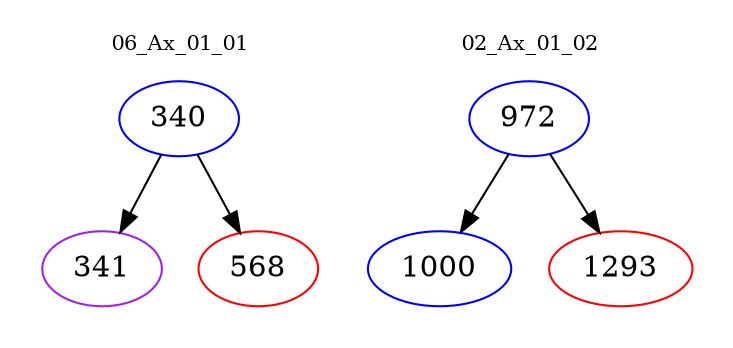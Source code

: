 digraph{
subgraph cluster_0 {
color = white
label = "06_Ax_01_01";
fontsize=10;
T0_340 [label="340", color="blue"]
T0_340 -> T0_341 [color="black"]
T0_341 [label="341", color="purple"]
T0_340 -> T0_568 [color="black"]
T0_568 [label="568", color="red"]
}
subgraph cluster_1 {
color = white
label = "02_Ax_01_02";
fontsize=10;
T1_972 [label="972", color="blue"]
T1_972 -> T1_1000 [color="black"]
T1_1000 [label="1000", color="blue"]
T1_972 -> T1_1293 [color="black"]
T1_1293 [label="1293", color="red"]
}
}
